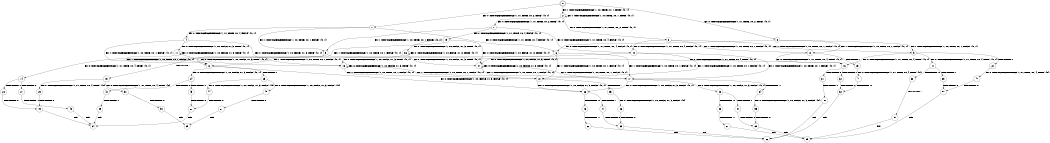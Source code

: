 digraph BCG {
size = "7, 10.5";
center = TRUE;
node [shape = circle];
0 [peripheries = 2];
0 -> 1 [label = "EX !0 !ATOMIC_EXCH_BRANCH (1, +1, TRUE, +0, 2, TRUE) !{0, 1}"];
0 -> 2 [label = "EX !1 !ATOMIC_EXCH_BRANCH (1, +0, TRUE, +0, 1, TRUE) !{0, 1}"];
0 -> 3 [label = "EX !0 !ATOMIC_EXCH_BRANCH (1, +1, TRUE, +0, 2, TRUE) !{0, 1}"];
1 -> 4 [label = "EX !0 !ATOMIC_EXCH_BRANCH (1, +1, TRUE, +0, 4, FALSE) !{0, 1}"];
1 -> 5 [label = "EX !1 !ATOMIC_EXCH_BRANCH (1, +0, TRUE, +0, 1, FALSE) !{0, 1}"];
1 -> 6 [label = "EX !0 !ATOMIC_EXCH_BRANCH (1, +1, TRUE, +0, 4, FALSE) !{0, 1}"];
2 -> 2 [label = "EX !1 !ATOMIC_EXCH_BRANCH (1, +0, TRUE, +0, 1, TRUE) !{0, 1}"];
2 -> 7 [label = "EX !0 !ATOMIC_EXCH_BRANCH (1, +1, TRUE, +0, 2, TRUE) !{0, 1}"];
2 -> 8 [label = "EX !0 !ATOMIC_EXCH_BRANCH (1, +1, TRUE, +0, 2, TRUE) !{0, 1}"];
3 -> 9 [label = "EX !1 !ATOMIC_EXCH_BRANCH (1, +0, TRUE, +0, 1, FALSE) !{0, 1}"];
3 -> 6 [label = "EX !0 !ATOMIC_EXCH_BRANCH (1, +1, TRUE, +0, 4, FALSE) !{0, 1}"];
3 -> 10 [label = "EX !1 !ATOMIC_EXCH_BRANCH (1, +0, TRUE, +0, 1, FALSE) !{0, 1}"];
4 -> 11 [label = "EX !0 !ATOMIC_EXCH_BRANCH (1, +0, FALSE, +1, 3, TRUE) !{0, 1}"];
4 -> 12 [label = "EX !1 !ATOMIC_EXCH_BRANCH (1, +0, TRUE, +0, 1, FALSE) !{0, 1}"];
4 -> 13 [label = "EX !0 !ATOMIC_EXCH_BRANCH (1, +0, FALSE, +1, 3, TRUE) !{0, 1}"];
5 -> 14 [label = "EX !0 !ATOMIC_EXCH_BRANCH (1, +1, TRUE, +0, 4, TRUE) !{0, 1}"];
5 -> 15 [label = "TERMINATE !1"];
5 -> 16 [label = "EX !0 !ATOMIC_EXCH_BRANCH (1, +1, TRUE, +0, 4, TRUE) !{0, 1}"];
6 -> 17 [label = "EX !1 !ATOMIC_EXCH_BRANCH (1, +0, TRUE, +0, 1, FALSE) !{0, 1}"];
6 -> 13 [label = "EX !0 !ATOMIC_EXCH_BRANCH (1, +0, FALSE, +1, 3, TRUE) !{0, 1}"];
6 -> 18 [label = "EX !1 !ATOMIC_EXCH_BRANCH (1, +0, TRUE, +0, 1, FALSE) !{0, 1}"];
7 -> 19 [label = "EX !0 !ATOMIC_EXCH_BRANCH (1, +1, TRUE, +0, 4, FALSE) !{0, 1}"];
7 -> 5 [label = "EX !1 !ATOMIC_EXCH_BRANCH (1, +0, TRUE, +0, 1, FALSE) !{0, 1}"];
7 -> 20 [label = "EX !0 !ATOMIC_EXCH_BRANCH (1, +1, TRUE, +0, 4, FALSE) !{0, 1}"];
8 -> 9 [label = "EX !1 !ATOMIC_EXCH_BRANCH (1, +0, TRUE, +0, 1, FALSE) !{0, 1}"];
8 -> 20 [label = "EX !0 !ATOMIC_EXCH_BRANCH (1, +1, TRUE, +0, 4, FALSE) !{0, 1}"];
8 -> 10 [label = "EX !1 !ATOMIC_EXCH_BRANCH (1, +0, TRUE, +0, 1, FALSE) !{0, 1}"];
9 -> 21 [label = "EX !0 !ATOMIC_EXCH_BRANCH (1, +1, TRUE, +0, 4, TRUE) !{0, 1}"];
9 -> 22 [label = "TERMINATE !1"];
9 -> 16 [label = "EX !0 !ATOMIC_EXCH_BRANCH (1, +1, TRUE, +0, 4, TRUE) !{0, 1}"];
10 -> 16 [label = "EX !0 !ATOMIC_EXCH_BRANCH (1, +1, TRUE, +0, 4, TRUE) !{0, 1}"];
10 -> 23 [label = "TERMINATE !1"];
11 -> 11 [label = "EX !0 !ATOMIC_EXCH_BRANCH (1, +0, FALSE, +1, 3, TRUE) !{0, 1}"];
11 -> 12 [label = "EX !1 !ATOMIC_EXCH_BRANCH (1, +0, TRUE, +0, 1, FALSE) !{0, 1}"];
11 -> 13 [label = "EX !0 !ATOMIC_EXCH_BRANCH (1, +0, FALSE, +1, 3, TRUE) !{0, 1}"];
12 -> 24 [label = "EX !0 !ATOMIC_EXCH_BRANCH (1, +0, FALSE, +1, 3, FALSE) !{0, 1}"];
12 -> 25 [label = "TERMINATE !1"];
12 -> 26 [label = "EX !0 !ATOMIC_EXCH_BRANCH (1, +0, FALSE, +1, 3, FALSE) !{0, 1}"];
13 -> 17 [label = "EX !1 !ATOMIC_EXCH_BRANCH (1, +0, TRUE, +0, 1, FALSE) !{0, 1}"];
13 -> 13 [label = "EX !0 !ATOMIC_EXCH_BRANCH (1, +0, FALSE, +1, 3, TRUE) !{0, 1}"];
13 -> 18 [label = "EX !1 !ATOMIC_EXCH_BRANCH (1, +0, TRUE, +0, 1, FALSE) !{0, 1}"];
14 -> 27 [label = "TERMINATE !0"];
14 -> 28 [label = "TERMINATE !1"];
15 -> 29 [label = "EX !0 !ATOMIC_EXCH_BRANCH (1, +1, TRUE, +0, 4, TRUE) !{0}"];
15 -> 30 [label = "EX !0 !ATOMIC_EXCH_BRANCH (1, +1, TRUE, +0, 4, TRUE) !{0}"];
16 -> 31 [label = "TERMINATE !0"];
16 -> 32 [label = "TERMINATE !1"];
17 -> 33 [label = "EX !0 !ATOMIC_EXCH_BRANCH (1, +0, FALSE, +1, 3, FALSE) !{0, 1}"];
17 -> 34 [label = "TERMINATE !1"];
17 -> 26 [label = "EX !0 !ATOMIC_EXCH_BRANCH (1, +0, FALSE, +1, 3, FALSE) !{0, 1}"];
18 -> 26 [label = "EX !0 !ATOMIC_EXCH_BRANCH (1, +0, FALSE, +1, 3, FALSE) !{0, 1}"];
18 -> 35 [label = "TERMINATE !1"];
19 -> 36 [label = "EX !0 !ATOMIC_EXCH_BRANCH (1, +0, FALSE, +1, 3, TRUE) !{0, 1}"];
19 -> 12 [label = "EX !1 !ATOMIC_EXCH_BRANCH (1, +0, TRUE, +0, 1, FALSE) !{0, 1}"];
19 -> 37 [label = "EX !0 !ATOMIC_EXCH_BRANCH (1, +0, FALSE, +1, 3, TRUE) !{0, 1}"];
20 -> 17 [label = "EX !1 !ATOMIC_EXCH_BRANCH (1, +0, TRUE, +0, 1, FALSE) !{0, 1}"];
20 -> 37 [label = "EX !0 !ATOMIC_EXCH_BRANCH (1, +0, FALSE, +1, 3, TRUE) !{0, 1}"];
20 -> 18 [label = "EX !1 !ATOMIC_EXCH_BRANCH (1, +0, TRUE, +0, 1, FALSE) !{0, 1}"];
21 -> 38 [label = "TERMINATE !0"];
21 -> 39 [label = "TERMINATE !1"];
22 -> 40 [label = "EX !0 !ATOMIC_EXCH_BRANCH (1, +1, TRUE, +0, 4, TRUE) !{0}"];
23 -> 41 [label = "EX !0 !ATOMIC_EXCH_BRANCH (1, +1, TRUE, +0, 4, TRUE) !{0}"];
24 -> 42 [label = "TERMINATE !0"];
24 -> 43 [label = "TERMINATE !1"];
25 -> 44 [label = "EX !0 !ATOMIC_EXCH_BRANCH (1, +0, FALSE, +1, 3, FALSE) !{0}"];
25 -> 45 [label = "EX !0 !ATOMIC_EXCH_BRANCH (1, +0, FALSE, +1, 3, FALSE) !{0}"];
26 -> 46 [label = "TERMINATE !0"];
26 -> 47 [label = "TERMINATE !1"];
27 -> 48 [label = "TERMINATE !1"];
28 -> 49 [label = "TERMINATE !0"];
29 -> 49 [label = "TERMINATE !0"];
30 -> 50 [label = "TERMINATE !0"];
31 -> 51 [label = "TERMINATE !1"];
32 -> 52 [label = "TERMINATE !0"];
33 -> 53 [label = "TERMINATE !0"];
33 -> 54 [label = "TERMINATE !1"];
34 -> 55 [label = "EX !0 !ATOMIC_EXCH_BRANCH (1, +0, FALSE, +1, 3, FALSE) !{0}"];
35 -> 56 [label = "EX !0 !ATOMIC_EXCH_BRANCH (1, +0, FALSE, +1, 3, FALSE) !{0}"];
36 -> 36 [label = "EX !0 !ATOMIC_EXCH_BRANCH (1, +0, FALSE, +1, 3, TRUE) !{0, 1}"];
36 -> 12 [label = "EX !1 !ATOMIC_EXCH_BRANCH (1, +0, TRUE, +0, 1, FALSE) !{0, 1}"];
36 -> 37 [label = "EX !0 !ATOMIC_EXCH_BRANCH (1, +0, FALSE, +1, 3, TRUE) !{0, 1}"];
37 -> 17 [label = "EX !1 !ATOMIC_EXCH_BRANCH (1, +0, TRUE, +0, 1, FALSE) !{0, 1}"];
37 -> 37 [label = "EX !0 !ATOMIC_EXCH_BRANCH (1, +0, FALSE, +1, 3, TRUE) !{0, 1}"];
37 -> 18 [label = "EX !1 !ATOMIC_EXCH_BRANCH (1, +0, TRUE, +0, 1, FALSE) !{0, 1}"];
38 -> 57 [label = "TERMINATE !1"];
39 -> 58 [label = "TERMINATE !0"];
40 -> 58 [label = "TERMINATE !0"];
41 -> 52 [label = "TERMINATE !0"];
42 -> 59 [label = "TERMINATE !1"];
43 -> 60 [label = "TERMINATE !0"];
44 -> 60 [label = "TERMINATE !0"];
45 -> 61 [label = "TERMINATE !0"];
46 -> 62 [label = "TERMINATE !1"];
47 -> 63 [label = "TERMINATE !0"];
48 -> 64 [label = "exit"];
49 -> 64 [label = "exit"];
50 -> 65 [label = "exit"];
51 -> 66 [label = "exit"];
52 -> 66 [label = "exit"];
53 -> 67 [label = "TERMINATE !1"];
54 -> 68 [label = "TERMINATE !0"];
55 -> 68 [label = "TERMINATE !0"];
56 -> 63 [label = "TERMINATE !0"];
57 -> 69 [label = "exit"];
58 -> 69 [label = "exit"];
59 -> 64 [label = "exit"];
60 -> 64 [label = "exit"];
61 -> 65 [label = "exit"];
62 -> 66 [label = "exit"];
63 -> 66 [label = "exit"];
67 -> 69 [label = "exit"];
68 -> 69 [label = "exit"];
}
